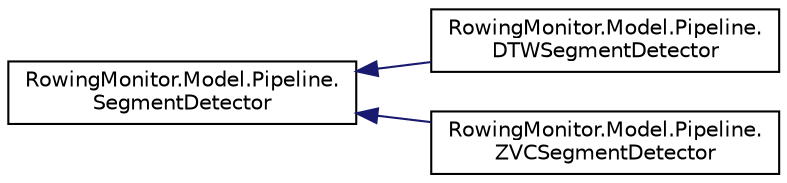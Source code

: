 digraph "Graphical Class Hierarchy"
{
  edge [fontname="Helvetica",fontsize="10",labelfontname="Helvetica",labelfontsize="10"];
  node [fontname="Helvetica",fontsize="10",shape=record];
  rankdir="LR";
  Node0 [label="RowingMonitor.Model.Pipeline.\lSegmentDetector",height=0.2,width=0.4,color="black", fillcolor="white", style="filled",URL="$class_rowing_monitor_1_1_model_1_1_pipeline_1_1_segment_detector.html"];
  Node0 -> Node1 [dir="back",color="midnightblue",fontsize="10",style="solid",fontname="Helvetica"];
  Node1 [label="RowingMonitor.Model.Pipeline.\lDTWSegmentDetector",height=0.2,width=0.4,color="black", fillcolor="white", style="filled",URL="$class_rowing_monitor_1_1_model_1_1_pipeline_1_1_d_t_w_segment_detector.html"];
  Node0 -> Node2 [dir="back",color="midnightblue",fontsize="10",style="solid",fontname="Helvetica"];
  Node2 [label="RowingMonitor.Model.Pipeline.\lZVCSegmentDetector",height=0.2,width=0.4,color="black", fillcolor="white", style="filled",URL="$class_rowing_monitor_1_1_model_1_1_pipeline_1_1_z_v_c_segment_detector.html"];
}
